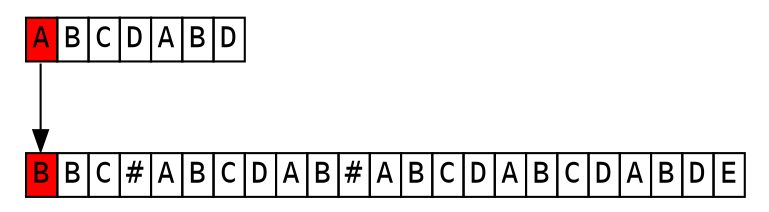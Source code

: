 digraph g {
    node [fontname="Monaco, Consolas",shape =plaintext,height=.1];
    node_t [label = <
    <TABLE BORDER="0" CELLBORDER="1" CELLSPACING="0">
    <TR>
    <TD PORT="f0" bgcolor="red">B</TD>
    <TD PORT="f1">B</TD>
    <TD PORT="f2">C</TD>
    <TD PORT="f3">#</TD>
    <TD PORT="f4">A</TD>
    <TD PORT="f5">B</TD>
    <TD PORT="f6">C</TD>
    <TD PORT="f7">D</TD>
    <TD PORT="f8">A</TD>
    <TD PORT="f9">B</TD>
    <TD PORT="f10">#</TD>
    <TD PORT="f11">A</TD>
    <TD PORT="f12">B</TD>
    <TD PORT="f13">C</TD>
    <TD PORT="f14">D</TD>
    <TD PORT="f15">A</TD>
    <TD PORT="f16">B</TD>
    <TD PORT="f17">C</TD>
    <TD PORT="f18">D</TD>
    <TD PORT="f19">A</TD>
    <TD PORT="f20">B</TD>
    <TD PORT="f21">D</TD>
    <TD PORT="f22">E</TD>
    </TR>
    </TABLE>>];

    node_s [label = <
    <TABLE BORDER="0" CELLBORDER="1" CELLSPACING="0">
    <TR>
    <TD PORT="f0" bgcolor="red">A</TD>
    <TD PORT="f1">B</TD>
    <TD PORT="f2">C</TD>
    <TD PORT="f3">D</TD>
    <TD PORT="f4">A</TD>
    <TD PORT="f5">B</TD>
    <TD PORT="f6">D</TD>
    </TR>
    </TABLE>>];

    "node_s":f0 -> "node_t":f0
}
